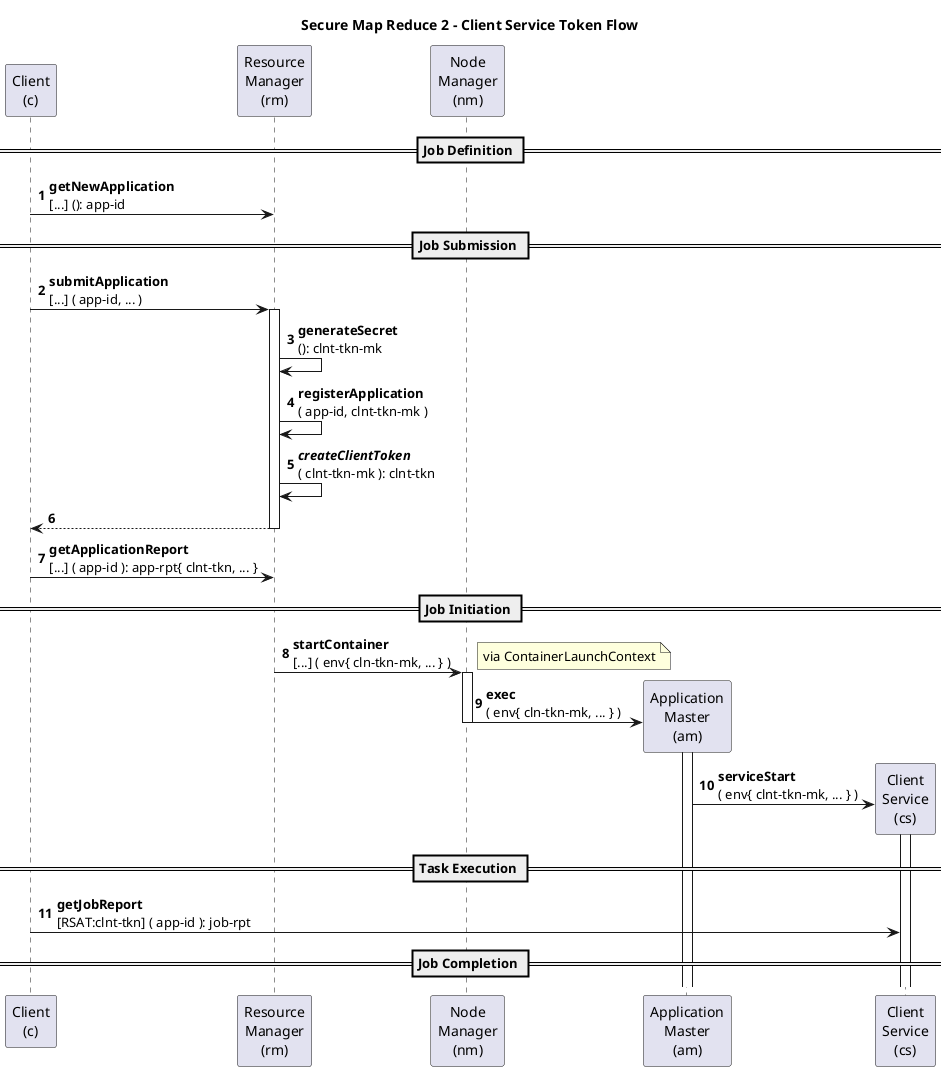 @startuml
title Secure Map Reduce 2 - Client Service Token Flow
autonumber
'hide footbox

participant "Client\n(c)" as C
participant "Resource\nManager\n(rm)" as RM
'participant "History\nServer\n(hs)" as HS
participant "Node\nManager\n(nm)" as NM
'participant "Shuffle\nHandler\n(ss)" as SS
participant "Application\nMaster\n(am)" as AM
participant "Client\nService\n(cs)" as CS
'participant "Application\nContainer\n(ac)" as AC #red
'participant "Task\n(t)" as T #orange
'participant "File\nSystem\n(fs)" as FS
'participant "Name\nNode\n(nn)" as NN
'participant "Data\nNode\n(dn)" as DN
'participant "Kerberos\nKDC" as KDC

'note over C,DN #green: QUESTION ?

'== Bootstrap ==

== Job Definition ==

'1
'ClientRMService.getNewApplication
C->RM: <b>getNewApplication</b>\n[...] (): app-id

== Job Submission ==

'2
'ClientRMService.submitApplication
C->RM: <b>submitApplication</b>\n[...] ( app-id, ... )

  activate RM

'3
'SecretManager.generateSecret
RM->RM: <b>generateSecret</b>\n(): clnt-tkn-mk

'4
'ClientToAMTokenSecretManagerInRM.registerApplication
RM->RM: <b>registerApplication</b>\n( app-id, clnt-tkn-mk )

'5
RM->RM: <b><i>createClientToken</i></b>\n( clnt-tkn-mk ): clnt-tkn

'6
C<--RM:
  deactivate RM

'7
'ClientRMService.getApplicationReport
C->RM: <b>getApplicationReport</b>\n[...] ( app-id ): app-rpt{ clnt-tkn, ... }

== Job Initiation ==

'8
'NMClientImpl.startContainer
'ContainerManagerImpl.startContainer
RM->NM: <b>startContainer</b>\n[...] ( env{ cln-tkn-mk, ... } )
  note right: via ContainerLaunchContext
  activate NM

'9
'LinuxContainerExecutor.launchContainer
'ShellCommandExeuctor.execute
'Shell.runCommand
  create AM
NM->AM: <b>exec</b>\n( env{ cln-tkn-mk, ... } )
  deactivate NM
  activate AM

'10
'MRClientService.serviceStart
  create CS
AM->CS: <b>serviceStart</b>\n( env{ clnt-tkn-mk, ... } )
  activate CS

== Task Execution ==

'11
'MRClientService.getJobReport
C->CS: <b>getJobReport</b>\n[RSAT:clnt-tkn] ( app-id ): job-rpt

== Job Completion ==

@enduml